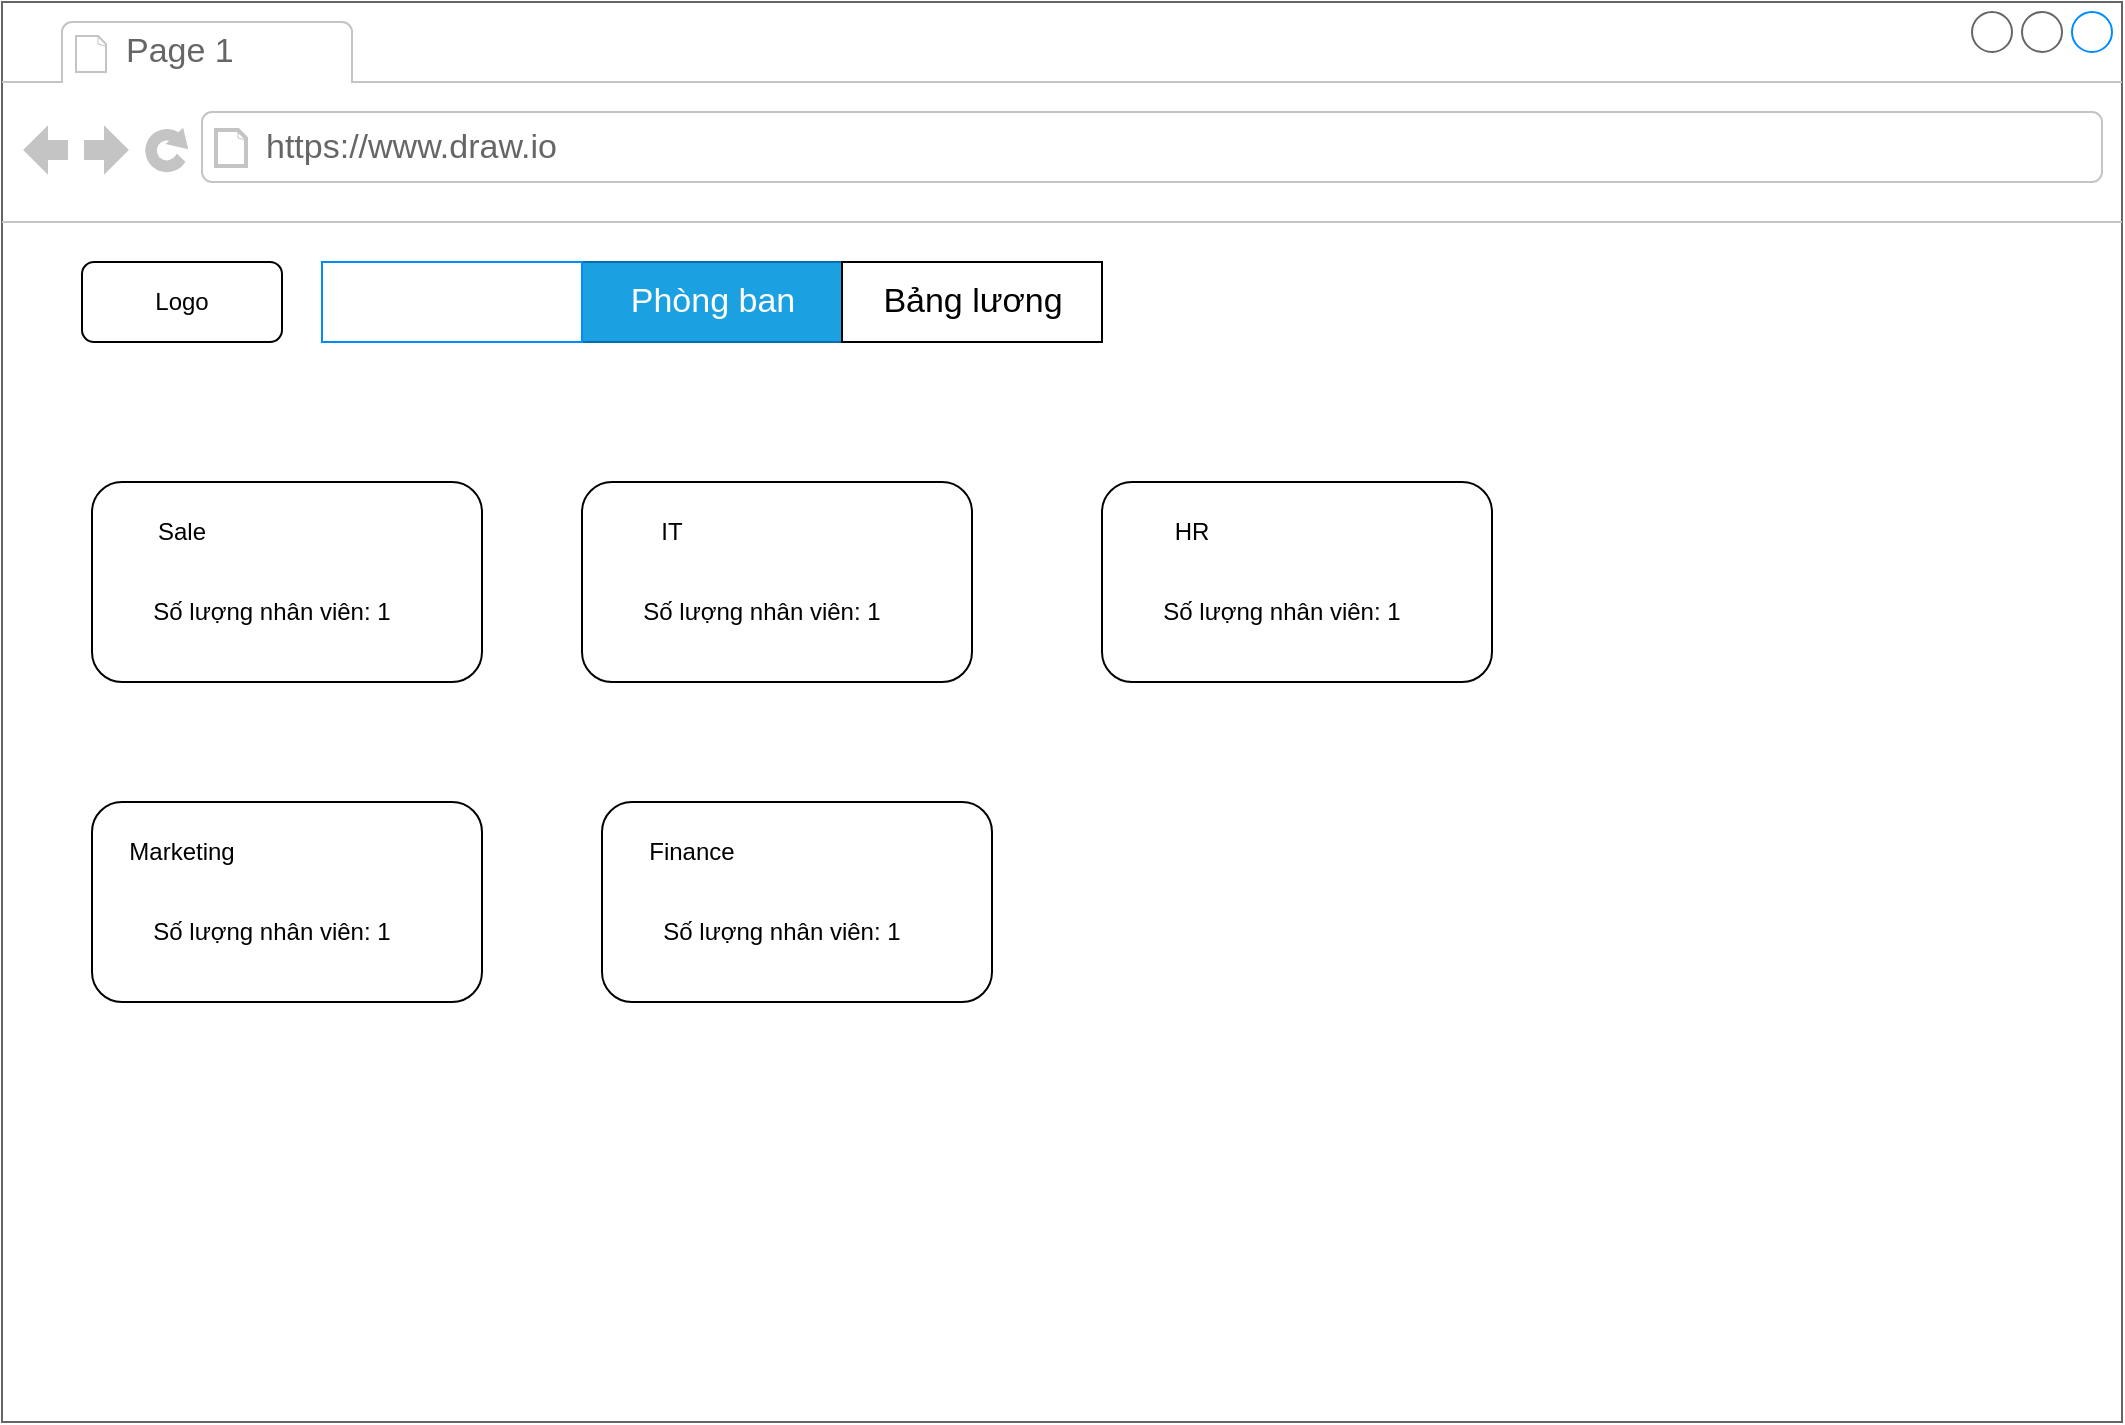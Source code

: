 <mxfile>
    <diagram id="wchiuT_AfNnw1r3C1ELz" name="Page-1">
        <mxGraphModel dx="1363" dy="1298" grid="1" gridSize="10" guides="1" tooltips="1" connect="1" arrows="1" fold="1" page="1" pageScale="1" pageWidth="850" pageHeight="1100" math="0" shadow="0">
            <root>
                <mxCell id="0"/>
                <mxCell id="1" parent="0"/>
                <mxCell id="3" value="" style="strokeWidth=1;shadow=0;dashed=0;align=center;html=1;shape=mxgraph.mockup.containers.browserWindow;rSize=0;strokeColor=#666666;strokeColor2=#008cff;strokeColor3=#c4c4c4;mainText=,;recursiveResize=0;" parent="1" vertex="1">
                    <mxGeometry x="260" y="230" width="1060" height="710" as="geometry"/>
                </mxCell>
                <mxCell id="4" value="Page 1" style="strokeWidth=1;shadow=0;dashed=0;align=center;html=1;shape=mxgraph.mockup.containers.anchor;fontSize=17;fontColor=#666666;align=left;" parent="3" vertex="1">
                    <mxGeometry x="60" y="12" width="110" height="26" as="geometry"/>
                </mxCell>
                <mxCell id="5" value="https://www.draw.io" style="strokeWidth=1;shadow=0;dashed=0;align=center;html=1;shape=mxgraph.mockup.containers.anchor;rSize=0;fontSize=17;fontColor=#666666;align=left;" parent="3" vertex="1">
                    <mxGeometry x="130" y="60" width="250" height="26" as="geometry"/>
                </mxCell>
                <mxCell id="6" value="Logo" style="rounded=1;whiteSpace=wrap;html=1;" parent="3" vertex="1">
                    <mxGeometry x="40" y="130" width="100" height="40" as="geometry"/>
                </mxCell>
                <mxCell id="9" value="" style="strokeWidth=1;shadow=0;dashed=0;align=center;html=1;shape=mxgraph.mockup.text.rrect;rSize=0;strokeColor=#666666;container=0;" parent="3" vertex="1">
                    <mxGeometry x="160" y="130" width="390" height="40" as="geometry"/>
                </mxCell>
                <mxCell id="14" value="" style="group" parent="3" vertex="1" connectable="0">
                    <mxGeometry x="160" y="130" width="390" height="40" as="geometry"/>
                </mxCell>
                <mxCell id="10" value="Phòng ban" style="strokeWidth=1;shadow=0;dashed=0;align=center;html=1;shape=mxgraph.mockup.text.rrect;rSize=0;fontSize=17;fillColor=#1ba1e2;fontColor=#ffffff;strokeColor=#006EAF;" parent="14" vertex="1">
                    <mxGeometry x="130" width="130" height="40" as="geometry"/>
                </mxCell>
                <mxCell id="11" value="Bảng lương" style="strokeWidth=1;shadow=0;dashed=0;align=center;html=1;shape=mxgraph.mockup.text.rrect;rSize=0;fontSize=17;" parent="14" vertex="1">
                    <mxGeometry x="260" width="130" height="40" as="geometry"/>
                </mxCell>
                <mxCell id="13" value="Nhân viên" style="strokeWidth=1;shadow=0;dashed=0;align=center;html=1;shape=mxgraph.mockup.text.rrect;rSize=0;fontSize=17;fontColor=#ffffff;fillColor=none;strokeColor=#008cff;" parent="14" vertex="1">
                    <mxGeometry width="130" height="40" as="geometry"/>
                </mxCell>
                <mxCell id="131" value="" style="group" vertex="1" connectable="0" parent="3">
                    <mxGeometry x="45" y="240" width="195" height="100" as="geometry"/>
                </mxCell>
                <mxCell id="127" value="" style="rounded=1;whiteSpace=wrap;html=1;fillColor=default;" vertex="1" parent="131">
                    <mxGeometry width="195" height="100" as="geometry"/>
                </mxCell>
                <mxCell id="129" value="Sale" style="text;html=1;strokeColor=none;fillColor=none;align=center;verticalAlign=middle;whiteSpace=wrap;rounded=0;" vertex="1" parent="131">
                    <mxGeometry x="15" y="10" width="60" height="30" as="geometry"/>
                </mxCell>
                <mxCell id="130" value="Số lượng nhân viên: 1" style="text;html=1;strokeColor=none;fillColor=none;align=center;verticalAlign=middle;whiteSpace=wrap;rounded=0;" vertex="1" parent="131">
                    <mxGeometry x="15" y="50" width="150" height="30" as="geometry"/>
                </mxCell>
                <mxCell id="132" value="" style="group" vertex="1" connectable="0" parent="3">
                    <mxGeometry x="290" y="240" width="195" height="100" as="geometry"/>
                </mxCell>
                <mxCell id="133" value="" style="rounded=1;whiteSpace=wrap;html=1;fillColor=default;" vertex="1" parent="132">
                    <mxGeometry width="195" height="100" as="geometry"/>
                </mxCell>
                <mxCell id="134" value="IT" style="text;html=1;strokeColor=none;fillColor=none;align=center;verticalAlign=middle;whiteSpace=wrap;rounded=0;" vertex="1" parent="132">
                    <mxGeometry x="15" y="10" width="60" height="30" as="geometry"/>
                </mxCell>
                <mxCell id="135" value="Số lượng nhân viên: 1" style="text;html=1;strokeColor=none;fillColor=none;align=center;verticalAlign=middle;whiteSpace=wrap;rounded=0;" vertex="1" parent="132">
                    <mxGeometry x="15" y="50" width="150" height="30" as="geometry"/>
                </mxCell>
                <mxCell id="137" value="" style="group" vertex="1" connectable="0" parent="3">
                    <mxGeometry x="550" y="240" width="195" height="100" as="geometry"/>
                </mxCell>
                <mxCell id="167" value="" style="group" vertex="1" connectable="0" parent="137">
                    <mxGeometry width="195" height="100" as="geometry"/>
                </mxCell>
                <mxCell id="138" value="" style="rounded=1;whiteSpace=wrap;html=1;fillColor=default;" vertex="1" parent="167">
                    <mxGeometry width="195" height="100" as="geometry"/>
                </mxCell>
                <mxCell id="139" value="HR" style="text;html=1;strokeColor=none;fillColor=none;align=center;verticalAlign=middle;whiteSpace=wrap;rounded=0;" vertex="1" parent="167">
                    <mxGeometry x="15" y="10" width="60" height="30" as="geometry"/>
                </mxCell>
                <mxCell id="140" value="Số lượng nhân viên: 1" style="text;html=1;strokeColor=none;fillColor=none;align=center;verticalAlign=middle;whiteSpace=wrap;rounded=0;" vertex="1" parent="167">
                    <mxGeometry x="15" y="50" width="150" height="30" as="geometry"/>
                </mxCell>
                <mxCell id="168" value="" style="group" vertex="1" connectable="0" parent="3">
                    <mxGeometry x="45" y="400" width="195" height="100" as="geometry"/>
                </mxCell>
                <mxCell id="169" value="" style="rounded=1;whiteSpace=wrap;html=1;fillColor=default;" vertex="1" parent="168">
                    <mxGeometry width="195" height="100" as="geometry"/>
                </mxCell>
                <mxCell id="170" value="Marketing" style="text;html=1;strokeColor=none;fillColor=none;align=center;verticalAlign=middle;whiteSpace=wrap;rounded=0;" vertex="1" parent="168">
                    <mxGeometry x="15" y="10" width="60" height="30" as="geometry"/>
                </mxCell>
                <mxCell id="171" value="Số lượng nhân viên: 1" style="text;html=1;strokeColor=none;fillColor=none;align=center;verticalAlign=middle;whiteSpace=wrap;rounded=0;" vertex="1" parent="168">
                    <mxGeometry x="15" y="50" width="150" height="30" as="geometry"/>
                </mxCell>
                <mxCell id="172" value="" style="group" vertex="1" connectable="0" parent="3">
                    <mxGeometry x="300" y="400" width="195" height="100" as="geometry"/>
                </mxCell>
                <mxCell id="173" value="" style="rounded=1;whiteSpace=wrap;html=1;fillColor=default;" vertex="1" parent="172">
                    <mxGeometry width="195" height="100" as="geometry"/>
                </mxCell>
                <mxCell id="174" value="Finance" style="text;html=1;strokeColor=none;fillColor=none;align=center;verticalAlign=middle;whiteSpace=wrap;rounded=0;" vertex="1" parent="172">
                    <mxGeometry x="15" y="10" width="60" height="30" as="geometry"/>
                </mxCell>
                <mxCell id="175" value="Số lượng nhân viên: 1" style="text;html=1;strokeColor=none;fillColor=none;align=center;verticalAlign=middle;whiteSpace=wrap;rounded=0;" vertex="1" parent="172">
                    <mxGeometry x="15" y="50" width="150" height="30" as="geometry"/>
                </mxCell>
            </root>
        </mxGraphModel>
    </diagram>
</mxfile>